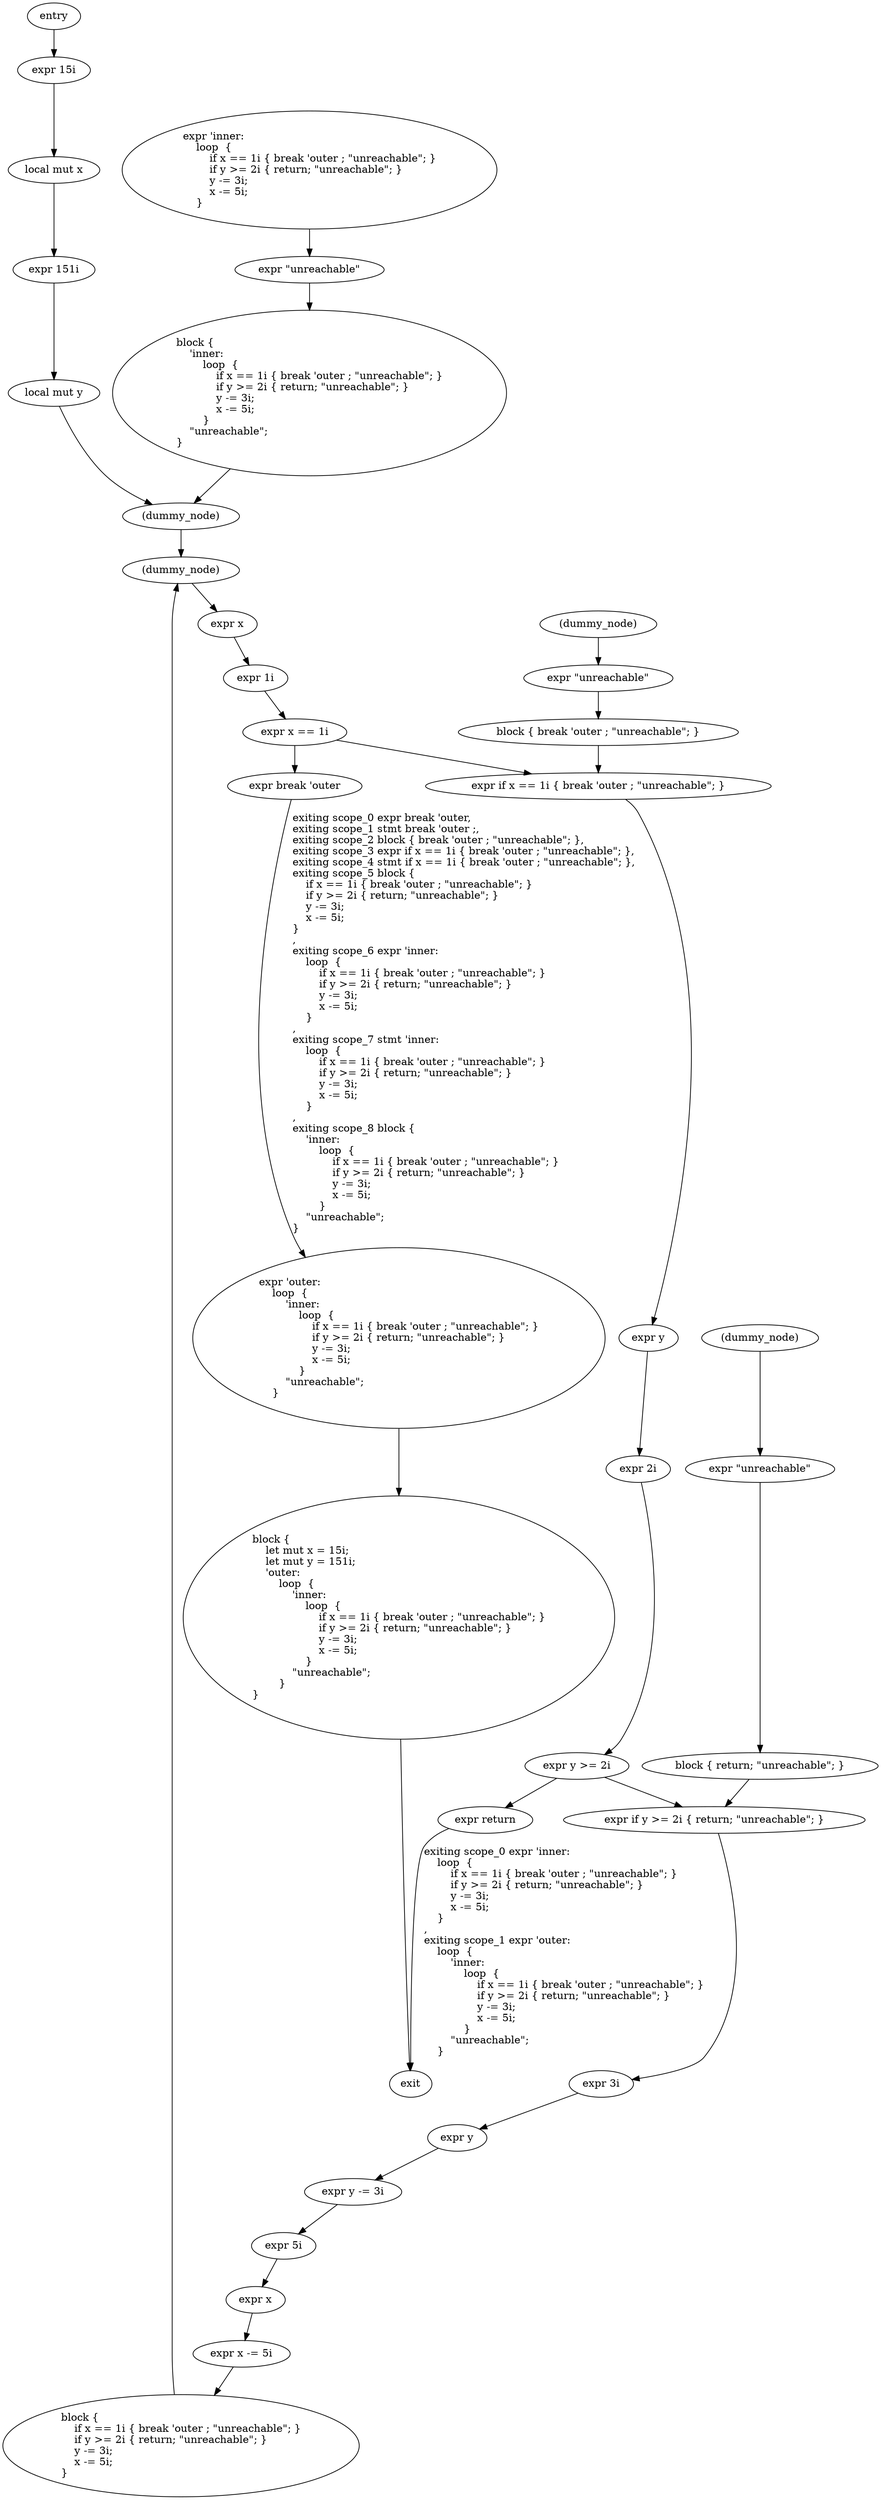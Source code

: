 digraph block {
    N0[label="entry"];
    N1[label="exit"];
    N2[label="expr 15i"];
    N3[label="local mut x"];
    N4[label="expr 151i"];
    N5[label="local mut y"];
    N6[label="(dummy_node)"];
    N7[label="expr \'outer:\l    loop  {\l        \'inner:\l            loop  {\l                if x == 1i { break \'outer ; \"unreachable\"; }\l                if y >= 2i { return; \"unreachable\"; }\l                y -= 3i;\l                x -= 5i;\l            }\l        \"unreachable\";\l    }\l"];
    N8[label="(dummy_node)"];
    N9[label="expr \'inner:\l    loop  {\l        if x == 1i { break \'outer ; \"unreachable\"; }\l        if y >= 2i { return; \"unreachable\"; }\l        y -= 3i;\l        x -= 5i;\l    }\l"];
    N10[label="expr x"];
    N11[label="expr 1i"];
    N12[label="expr x == 1i"];
    N13[label="expr break \'outer"];
    N14[label="(dummy_node)"];
    N15[label="expr \"unreachable\""];
    N16[label="block { break \'outer ; \"unreachable\"; }"];
    N17[label="expr if x == 1i { break \'outer ; \"unreachable\"; }"];
    N18[label="expr y"];
    N19[label="expr 2i"];
    N20[label="expr y >= 2i"];
    N21[label="expr return"];
    N22[label="(dummy_node)"];
    N23[label="expr \"unreachable\""];
    N24[label="block { return; \"unreachable\"; }"];
    N25[label="expr if y >= 2i { return; \"unreachable\"; }"];
    N26[label="expr 3i"];
    N27[label="expr y"];
    N28[label="expr y -= 3i"];
    N29[label="expr 5i"];
    N30[label="expr x"];
    N31[label="expr x -= 5i"];
    N32[label="block {\l    if x == 1i { break \'outer ; \"unreachable\"; }\l    if y >= 2i { return; \"unreachable\"; }\l    y -= 3i;\l    x -= 5i;\l}\l"];
    N33[label="expr \"unreachable\""];
    N34[label="block {\l    \'inner:\l        loop  {\l            if x == 1i { break \'outer ; \"unreachable\"; }\l            if y >= 2i { return; \"unreachable\"; }\l            y -= 3i;\l            x -= 5i;\l        }\l    \"unreachable\";\l}\l"];
    N35[label="block {\l    let mut x = 15i;\l    let mut y = 151i;\l    \'outer:\l        loop  {\l            \'inner:\l                loop  {\l                    if x == 1i { break \'outer ; \"unreachable\"; }\l                    if y >= 2i { return; \"unreachable\"; }\l                    y -= 3i;\l                    x -= 5i;\l                }\l            \"unreachable\";\l        }\l}\l"];
    N0 -> N2;
    N2 -> N3;
    N3 -> N4;
    N4 -> N5;
    N5 -> N6;
    N6 -> N8;
    N8 -> N10;
    N10 -> N11;
    N11 -> N12;
    N12 -> N13;
    N13 -> N7[label="exiting scope_0 expr break \'outer,\lexiting scope_1 stmt break \'outer ;,\lexiting scope_2 block { break \'outer ; \"unreachable\"; },\lexiting scope_3 expr if x == 1i { break \'outer ; \"unreachable\"; },\lexiting scope_4 stmt if x == 1i { break \'outer ; \"unreachable\"; },\lexiting scope_5 block {\l    if x == 1i { break \'outer ; \"unreachable\"; }\l    if y >= 2i { return; \"unreachable\"; }\l    y -= 3i;\l    x -= 5i;\l}\l,\lexiting scope_6 expr \'inner:\l    loop  {\l        if x == 1i { break \'outer ; \"unreachable\"; }\l        if y >= 2i { return; \"unreachable\"; }\l        y -= 3i;\l        x -= 5i;\l    }\l,\lexiting scope_7 stmt \'inner:\l    loop  {\l        if x == 1i { break \'outer ; \"unreachable\"; }\l        if y >= 2i { return; \"unreachable\"; }\l        y -= 3i;\l        x -= 5i;\l    }\l,\lexiting scope_8 block {\l    \'inner:\l        loop  {\l            if x == 1i { break \'outer ; \"unreachable\"; }\l            if y >= 2i { return; \"unreachable\"; }\l            y -= 3i;\l            x -= 5i;\l        }\l    \"unreachable\";\l}\l"];
    N14 -> N15;
    N15 -> N16;
    N12 -> N17;
    N16 -> N17;
    N17 -> N18;
    N18 -> N19;
    N19 -> N20;
    N20 -> N21;
    N21 -> N1[label="exiting scope_0 expr \'inner:\l    loop  {\l        if x == 1i { break \'outer ; \"unreachable\"; }\l        if y >= 2i { return; \"unreachable\"; }\l        y -= 3i;\l        x -= 5i;\l    }\l,\lexiting scope_1 expr \'outer:\l    loop  {\l        \'inner:\l            loop  {\l                if x == 1i { break \'outer ; \"unreachable\"; }\l                if y >= 2i { return; \"unreachable\"; }\l                y -= 3i;\l                x -= 5i;\l            }\l        \"unreachable\";\l    }\l"];
    N22 -> N23;
    N23 -> N24;
    N20 -> N25;
    N24 -> N25;
    N25 -> N26;
    N26 -> N27;
    N27 -> N28;
    N28 -> N29;
    N29 -> N30;
    N30 -> N31;
    N31 -> N32;
    N32 -> N8;
    N9 -> N33;
    N33 -> N34;
    N34 -> N6;
    N7 -> N35;
    N35 -> N1;
}
